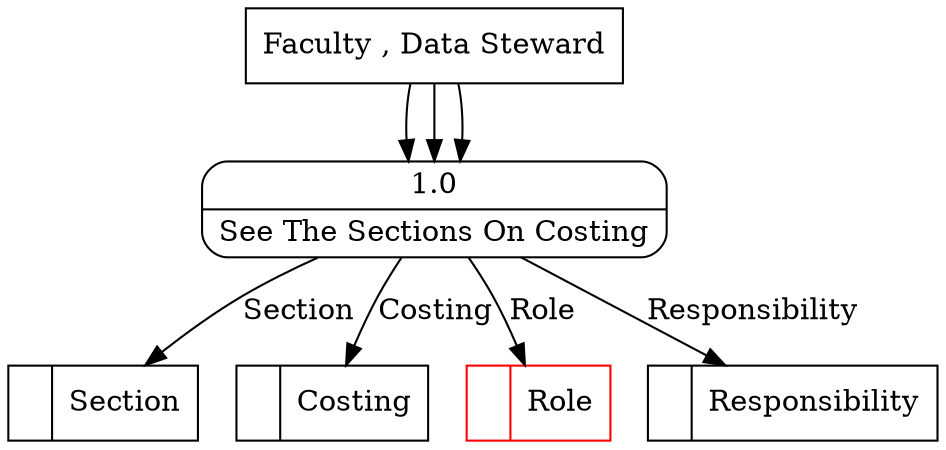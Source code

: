 digraph dfd2{ 
node[shape=record]
200 [label="<f0>  |<f1> Section " ];
201 [label="<f0>  |<f1> Costing " ];
202 [label="<f0>  |<f1> Role " color=red];
203 [label="<f0>  |<f1> Responsibility " ];
204 [label="Faculty , Data Steward" shape=box];
205 [label="{<f0> 1.0|<f1> See The Sections On Costing }" shape=Mrecord];
204 -> 205
204 -> 205
204 -> 205
205 -> 200 [label="Section"]
205 -> 201 [label="Costing"]
205 -> 202 [label="Role"]
205 -> 203 [label="Responsibility"]
}
